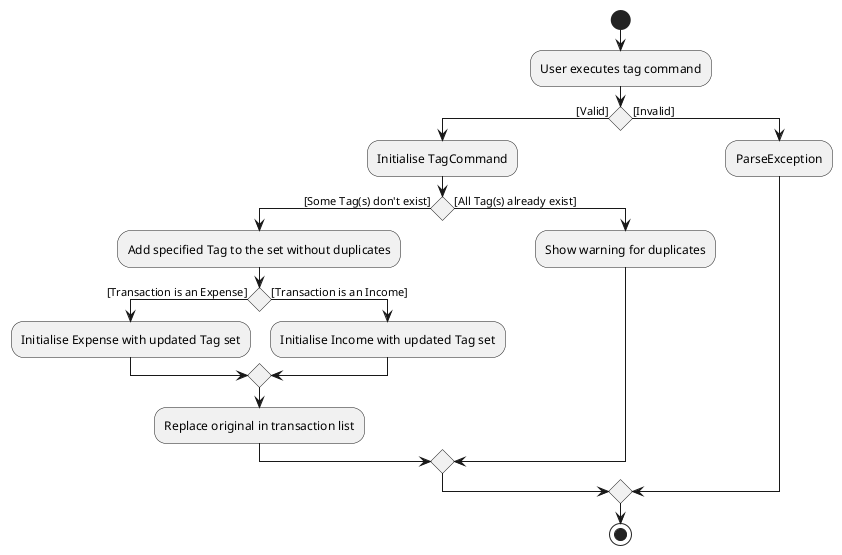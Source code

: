 @startuml
start
:User executes tag command;

if () then ([Valid])
    :Initialise TagCommand;
    if () then ([Some Tag(s) don't exist])
        :Add specified Tag to the set without duplicates;
        if () then ([Transaction is an Expense])
            :Initialise Expense with updated Tag set;
        else ([Transaction is an Income])
            :Initialise Income with updated Tag set;
        endif
        :Replace original in transaction list;
    else ([All Tag(s) already exist])
    :Show warning for duplicates;
    endif
else ([Invalid])
    :ParseException;
endif
stop
@enduml

